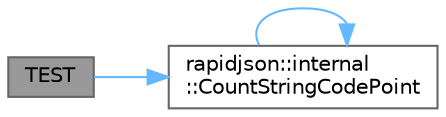 digraph "TEST"
{
 // LATEX_PDF_SIZE
  bgcolor="transparent";
  edge [fontname=Helvetica,fontsize=10,labelfontname=Helvetica,labelfontsize=10];
  node [fontname=Helvetica,fontsize=10,shape=box,height=0.2,width=0.4];
  rankdir="LR";
  Node1 [id="Node000001",label="TEST",height=0.2,width=0.4,color="gray40", fillcolor="grey60", style="filled", fontcolor="black",tooltip=" "];
  Node1 -> Node2 [id="edge1_Node000001_Node000002",color="steelblue1",style="solid",tooltip=" "];
  Node2 [id="Node000002",label="rapidjson::internal\l::CountStringCodePoint",height=0.2,width=0.4,color="grey40", fillcolor="white", style="filled",URL="$namespacerapidjson_1_1internal.html#a39c9bac195cb1af11c9f493ef4dca436",tooltip="Returns number of code points in a encoded string."];
  Node2 -> Node2 [id="edge2_Node000002_Node000002",color="steelblue1",style="solid",tooltip=" "];
}
